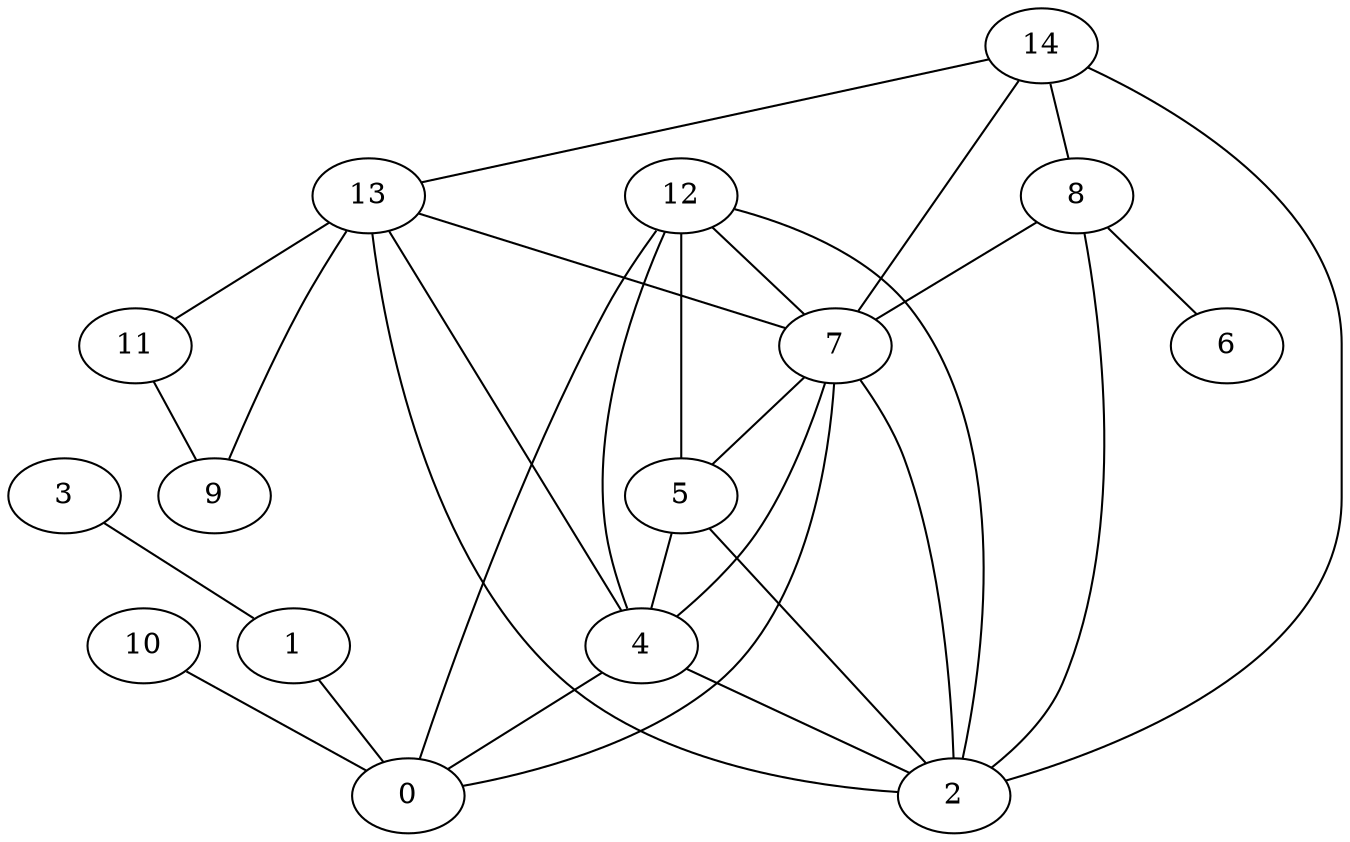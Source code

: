 digraph "sensornet-topology" {
label = "";
rankdir="BT";"0"->"1" [arrowhead = "both"] 
"0"->"4" [arrowhead = "both"] 
"0"->"7" [arrowhead = "both"] 
"0"->"10" [arrowhead = "both"] 
"0"->"12" [arrowhead = "both"] 
"1"->"3" [arrowhead = "both"] 
"2"->"4" [arrowhead = "both"] 
"2"->"5" [arrowhead = "both"] 
"2"->"7" [arrowhead = "both"] 
"2"->"8" [arrowhead = "both"] 
"2"->"12" [arrowhead = "both"] 
"2"->"13" [arrowhead = "both"] 
"2"->"14" [arrowhead = "both"] 
"4"->"5" [arrowhead = "both"] 
"4"->"7" [arrowhead = "both"] 
"4"->"12" [arrowhead = "both"] 
"4"->"13" [arrowhead = "both"] 
"5"->"7" [arrowhead = "both"] 
"5"->"12" [arrowhead = "both"] 
"6"->"8" [arrowhead = "both"] 
"7"->"8" [arrowhead = "both"] 
"7"->"12" [arrowhead = "both"] 
"7"->"13" [arrowhead = "both"] 
"7"->"14" [arrowhead = "both"] 
"8"->"14" [arrowhead = "both"] 
"9"->"11" [arrowhead = "both"] 
"9"->"13" [arrowhead = "both"] 
"11"->"13" [arrowhead = "both"] 
"13"->"14" [arrowhead = "both"] 
}